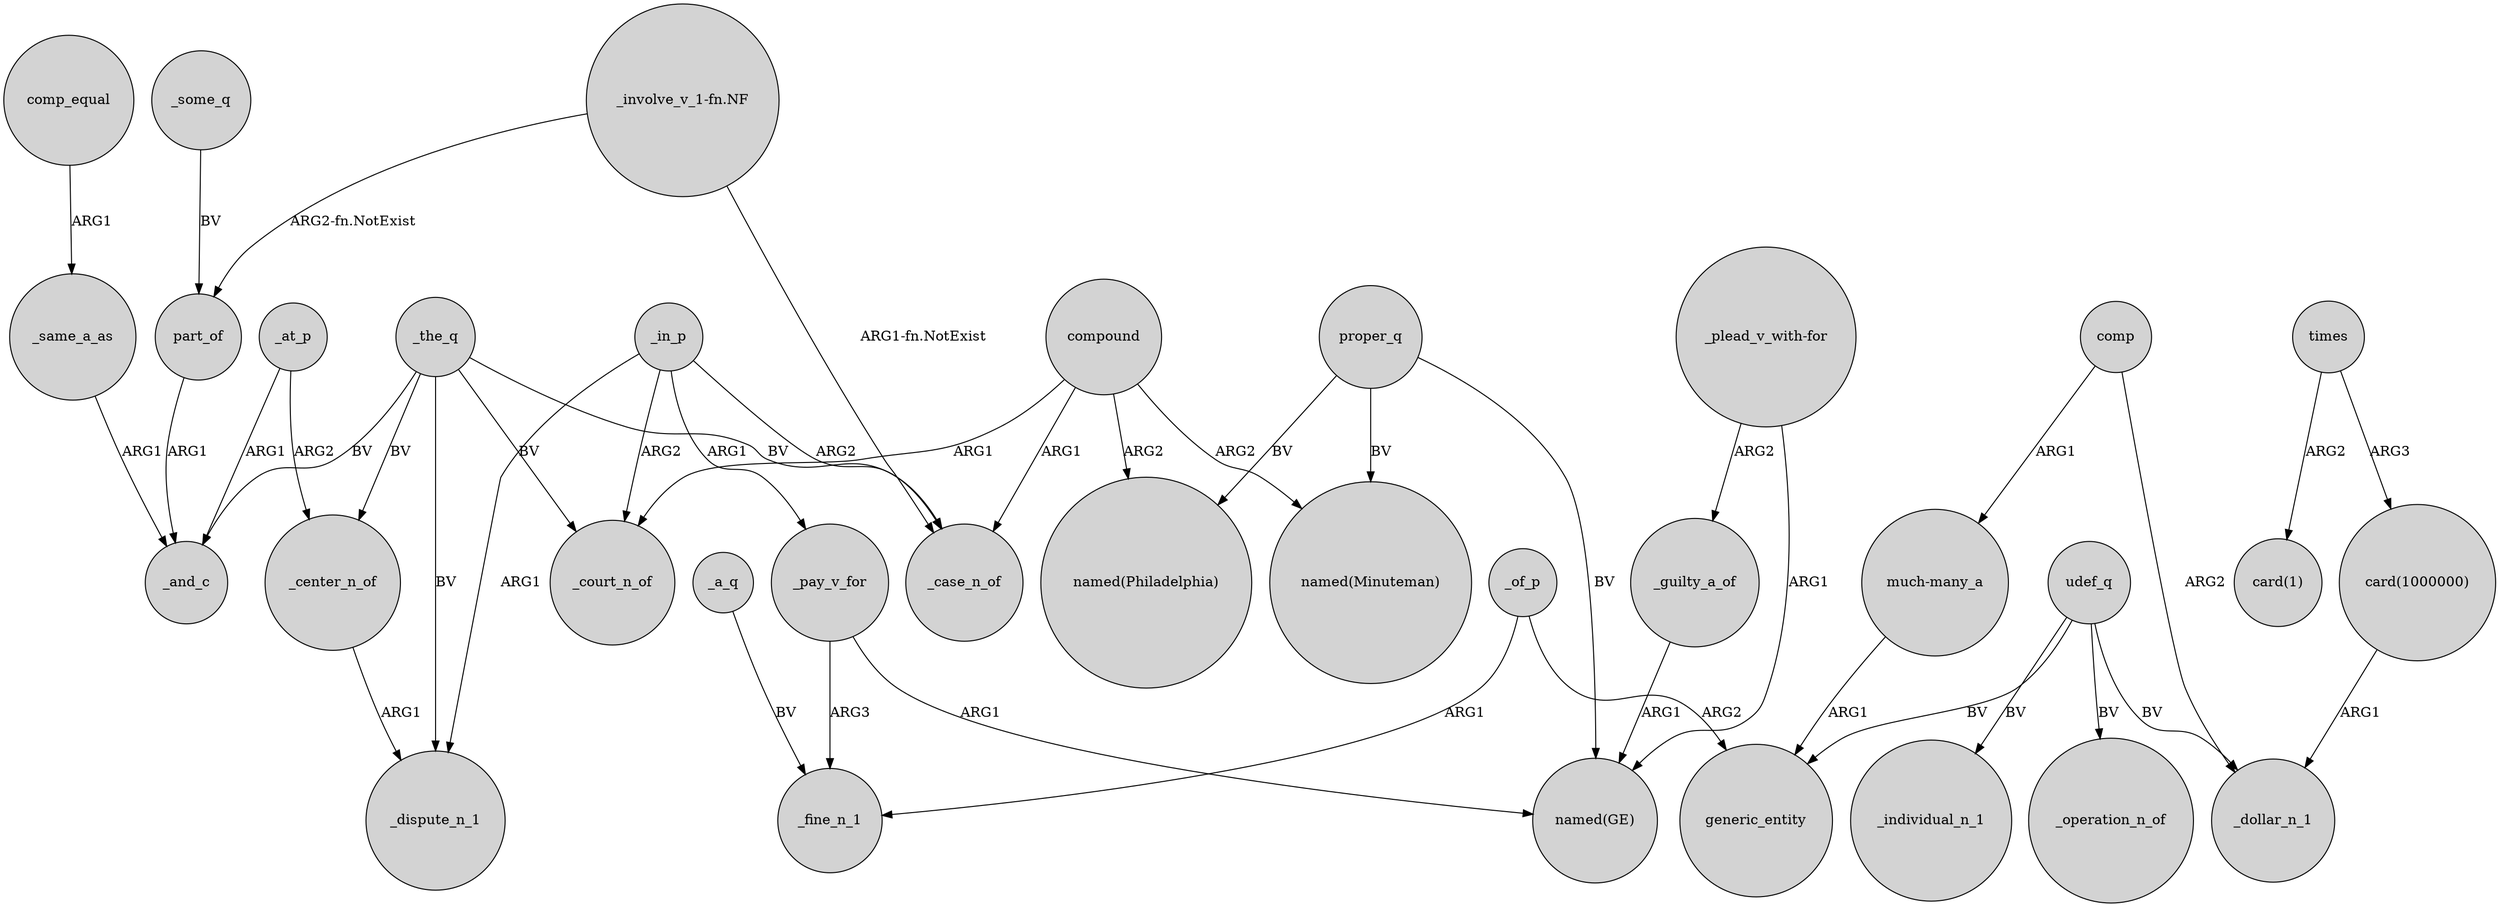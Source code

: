 digraph {
	node [shape=circle style=filled]
	_the_q -> _and_c [label=BV]
	_of_p -> generic_entity [label=ARG2]
	"card(1000000)" -> _dollar_n_1 [label=ARG1]
	compound -> "named(Minuteman)" [label=ARG2]
	_the_q -> _center_n_of [label=BV]
	_in_p -> _dispute_n_1 [label=ARG1]
	proper_q -> "named(Philadelphia)" [label=BV]
	udef_q -> generic_entity [label=BV]
	_same_a_as -> _and_c [label=ARG1]
	"much-many_a" -> generic_entity [label=ARG1]
	_a_q -> _fine_n_1 [label=BV]
	_the_q -> _case_n_of [label=BV]
	proper_q -> "named(GE)" [label=BV]
	_the_q -> _court_n_of [label=BV]
	compound -> "named(Philadelphia)" [label=ARG2]
	"_involve_v_1-fn.NF" -> part_of [label="ARG2-fn.NotExist"]
	"_plead_v_with-for" -> _guilty_a_of [label=ARG2]
	_pay_v_for -> _fine_n_1 [label=ARG3]
	udef_q -> _individual_n_1 [label=BV]
	_at_p -> _and_c [label=ARG1]
	_at_p -> _center_n_of [label=ARG2]
	_guilty_a_of -> "named(GE)" [label=ARG1]
	_pay_v_for -> "named(GE)" [label=ARG1]
	proper_q -> "named(Minuteman)" [label=BV]
	_some_q -> part_of [label=BV]
	part_of -> _and_c [label=ARG1]
	_of_p -> _fine_n_1 [label=ARG1]
	_in_p -> _court_n_of [label=ARG2]
	compound -> _case_n_of [label=ARG1]
	comp -> "much-many_a" [label=ARG1]
	comp_equal -> _same_a_as [label=ARG1]
	times -> "card(1)" [label=ARG2]
	times -> "card(1000000)" [label=ARG3]
	_the_q -> _dispute_n_1 [label=BV]
	_center_n_of -> _dispute_n_1 [label=ARG1]
	"_involve_v_1-fn.NF" -> _case_n_of [label="ARG1-fn.NotExist"]
	_in_p -> _case_n_of [label=ARG2]
	comp -> _dollar_n_1 [label=ARG2]
	"_plead_v_with-for" -> "named(GE)" [label=ARG1]
	udef_q -> _operation_n_of [label=BV]
	compound -> _court_n_of [label=ARG1]
	udef_q -> _dollar_n_1 [label=BV]
	_in_p -> _pay_v_for [label=ARG1]
}
